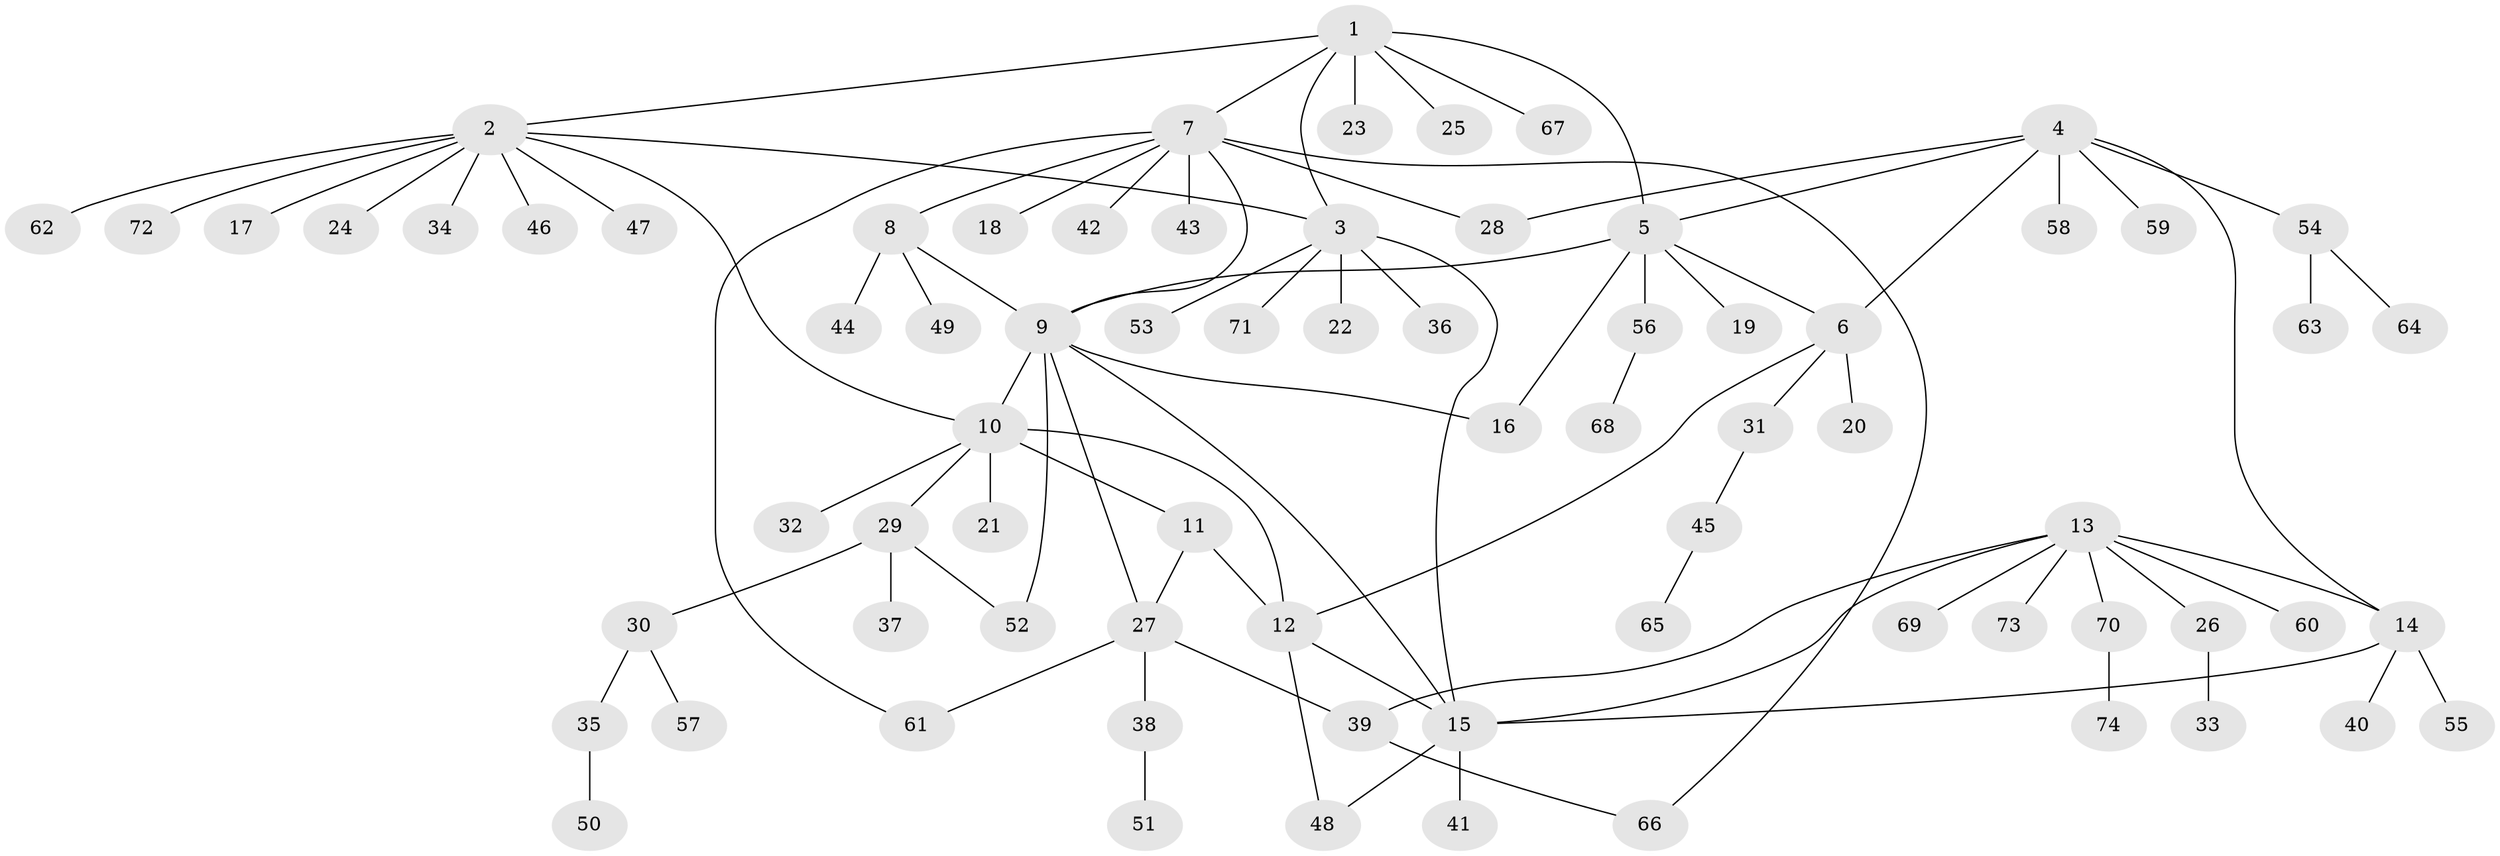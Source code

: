 // Generated by graph-tools (version 1.1) at 2025/55/03/09/25 04:55:24]
// undirected, 74 vertices, 92 edges
graph export_dot {
graph [start="1"]
  node [color=gray90,style=filled];
  1;
  2;
  3;
  4;
  5;
  6;
  7;
  8;
  9;
  10;
  11;
  12;
  13;
  14;
  15;
  16;
  17;
  18;
  19;
  20;
  21;
  22;
  23;
  24;
  25;
  26;
  27;
  28;
  29;
  30;
  31;
  32;
  33;
  34;
  35;
  36;
  37;
  38;
  39;
  40;
  41;
  42;
  43;
  44;
  45;
  46;
  47;
  48;
  49;
  50;
  51;
  52;
  53;
  54;
  55;
  56;
  57;
  58;
  59;
  60;
  61;
  62;
  63;
  64;
  65;
  66;
  67;
  68;
  69;
  70;
  71;
  72;
  73;
  74;
  1 -- 2;
  1 -- 3;
  1 -- 5;
  1 -- 7;
  1 -- 23;
  1 -- 25;
  1 -- 67;
  2 -- 3;
  2 -- 10;
  2 -- 17;
  2 -- 24;
  2 -- 34;
  2 -- 46;
  2 -- 47;
  2 -- 62;
  2 -- 72;
  3 -- 15;
  3 -- 22;
  3 -- 36;
  3 -- 53;
  3 -- 71;
  4 -- 5;
  4 -- 6;
  4 -- 14;
  4 -- 28;
  4 -- 54;
  4 -- 58;
  4 -- 59;
  5 -- 6;
  5 -- 9;
  5 -- 16;
  5 -- 19;
  5 -- 56;
  6 -- 12;
  6 -- 20;
  6 -- 31;
  7 -- 8;
  7 -- 9;
  7 -- 18;
  7 -- 28;
  7 -- 42;
  7 -- 43;
  7 -- 61;
  7 -- 66;
  8 -- 9;
  8 -- 44;
  8 -- 49;
  9 -- 10;
  9 -- 15;
  9 -- 16;
  9 -- 27;
  9 -- 52;
  10 -- 11;
  10 -- 12;
  10 -- 21;
  10 -- 29;
  10 -- 32;
  11 -- 12;
  11 -- 27;
  12 -- 15;
  12 -- 48;
  13 -- 14;
  13 -- 15;
  13 -- 26;
  13 -- 39;
  13 -- 60;
  13 -- 69;
  13 -- 70;
  13 -- 73;
  14 -- 15;
  14 -- 40;
  14 -- 55;
  15 -- 41;
  15 -- 48;
  26 -- 33;
  27 -- 38;
  27 -- 39;
  27 -- 61;
  29 -- 30;
  29 -- 37;
  29 -- 52;
  30 -- 35;
  30 -- 57;
  31 -- 45;
  35 -- 50;
  38 -- 51;
  39 -- 66;
  45 -- 65;
  54 -- 63;
  54 -- 64;
  56 -- 68;
  70 -- 74;
}

